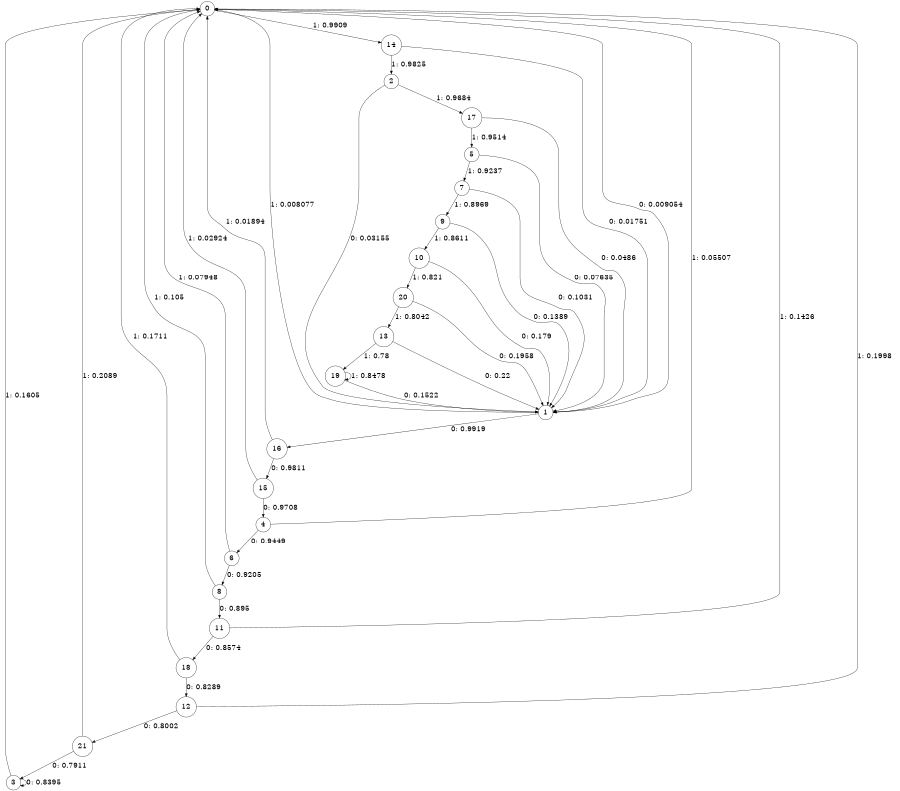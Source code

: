 digraph "ch4source_phase3_L11" {
size = "6,8.5";
ratio = "fill";
node [shape = circle];
node [fontsize = 24];
edge [fontsize = 24];
0 -> 1 [label = "0: 0.009054  "];
0 -> 14 [label = "1: 0.9909   "];
1 -> 16 [label = "0: 0.9919   "];
1 -> 0 [label = "1: 0.008077  "];
2 -> 1 [label = "0: 0.03155  "];
2 -> 17 [label = "1: 0.9684   "];
3 -> 3 [label = "0: 0.8395   "];
3 -> 0 [label = "1: 0.1605   "];
4 -> 6 [label = "0: 0.9449   "];
4 -> 0 [label = "1: 0.05507  "];
5 -> 1 [label = "0: 0.07635  "];
5 -> 7 [label = "1: 0.9237   "];
6 -> 8 [label = "0: 0.9205   "];
6 -> 0 [label = "1: 0.07948  "];
7 -> 1 [label = "0: 0.1031   "];
7 -> 9 [label = "1: 0.8969   "];
8 -> 11 [label = "0: 0.895    "];
8 -> 0 [label = "1: 0.105    "];
9 -> 1 [label = "0: 0.1389   "];
9 -> 10 [label = "1: 0.8611   "];
10 -> 1 [label = "0: 0.179    "];
10 -> 20 [label = "1: 0.821    "];
11 -> 18 [label = "0: 0.8574   "];
11 -> 0 [label = "1: 0.1426   "];
12 -> 21 [label = "0: 0.8002   "];
12 -> 0 [label = "1: 0.1998   "];
13 -> 1 [label = "0: 0.22     "];
13 -> 19 [label = "1: 0.78     "];
14 -> 1 [label = "0: 0.01751  "];
14 -> 2 [label = "1: 0.9825   "];
15 -> 4 [label = "0: 0.9708   "];
15 -> 0 [label = "1: 0.02924  "];
16 -> 15 [label = "0: 0.9811   "];
16 -> 0 [label = "1: 0.01894  "];
17 -> 1 [label = "0: 0.0486   "];
17 -> 5 [label = "1: 0.9514   "];
18 -> 12 [label = "0: 0.8289   "];
18 -> 0 [label = "1: 0.1711   "];
19 -> 1 [label = "0: 0.1522   "];
19 -> 19 [label = "1: 0.8478   "];
20 -> 1 [label = "0: 0.1958   "];
20 -> 13 [label = "1: 0.8042   "];
21 -> 3 [label = "0: 0.7911   "];
21 -> 0 [label = "1: 0.2089   "];
}